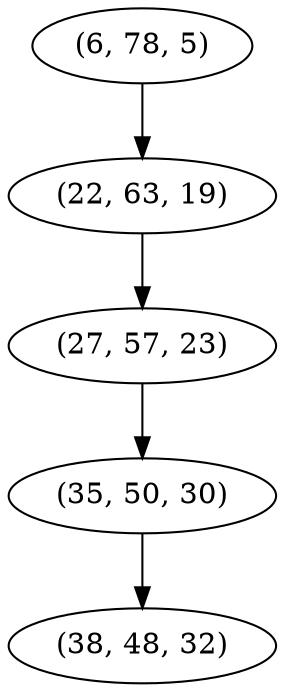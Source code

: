 digraph tree {
    "(6, 78, 5)";
    "(22, 63, 19)";
    "(27, 57, 23)";
    "(35, 50, 30)";
    "(38, 48, 32)";
    "(6, 78, 5)" -> "(22, 63, 19)";
    "(22, 63, 19)" -> "(27, 57, 23)";
    "(27, 57, 23)" -> "(35, 50, 30)";
    "(35, 50, 30)" -> "(38, 48, 32)";
}
